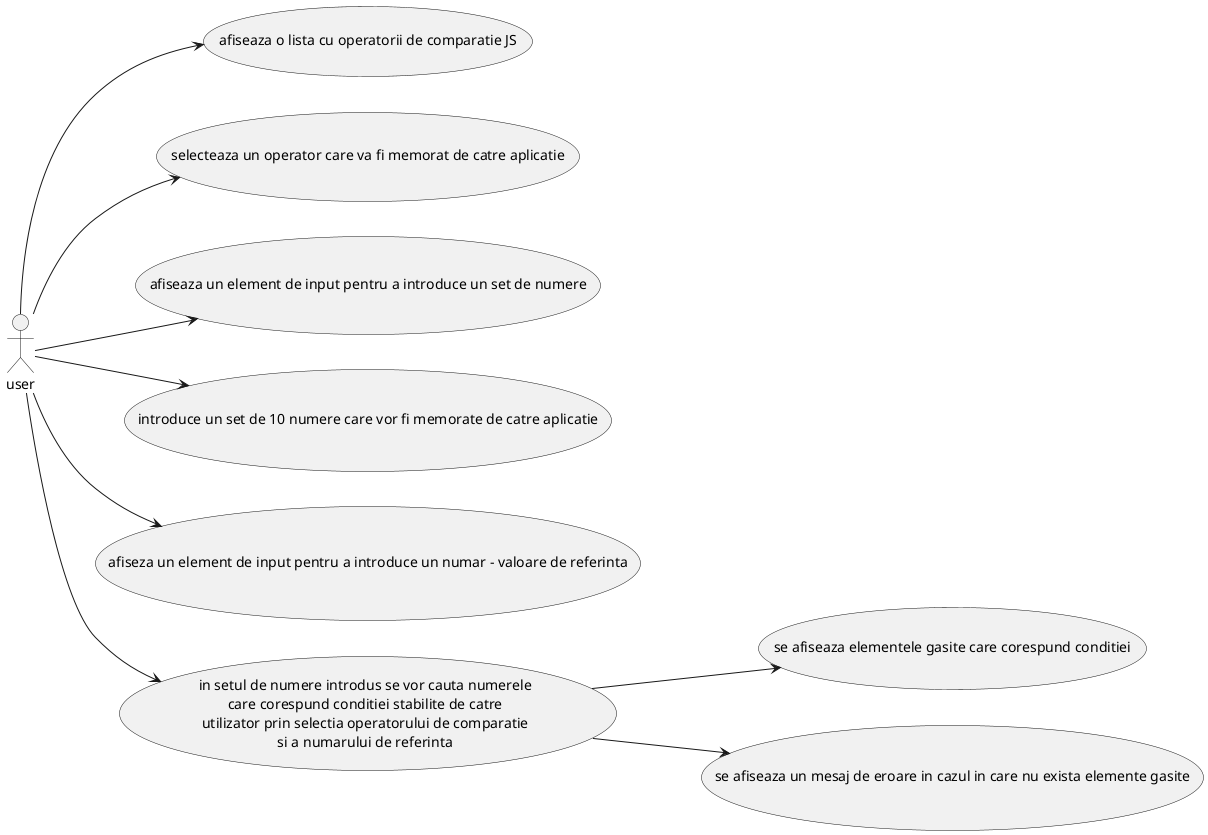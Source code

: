 @startuml
'https://plantuml.com/use-case-diagram

left to right direction

user --> (afiseaza o lista cu operatorii de comparatie JS)
user --> (selecteaza un operator care va fi memorat de catre aplicatie)
user --> (afiseaza un element de input pentru a introduce un set de numere)
user --> (introduce un set de 10 numere care vor fi memorate de catre aplicatie)
user --> (afiseza un element de input pentru a introduce un numar - valoare de referinta)
usecase uc1 as "in setul de numere introdus se vor cauta numerele
care corespund conditiei stabilite de catre
utilizator prin selectia operatorului de comparatie
si a numarului de referinta"
user --> uc1
uc1 --> (se afiseaza elementele gasite care corespund conditiei)
uc1 --> (se afiseaza un mesaj de eroare in cazul in care nu exista elemente gasite)

@enduml